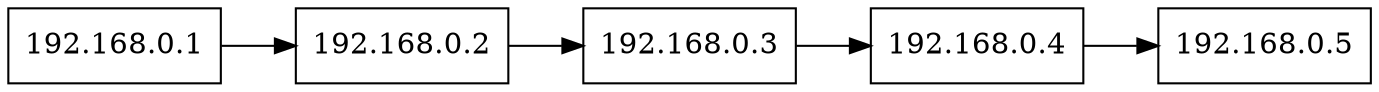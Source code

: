 digraph G { 
rankdir=LR; 
 node [shape=box];
1[label="192.168.0.1"];
2[label="192.168.0.2"];
3[label="192.168.0.3"];
4[label="192.168.0.4"];
5[label="192.168.0.5"];

1 -> 2;
2 -> 3;
3 -> 4;
4 -> 5;
 }